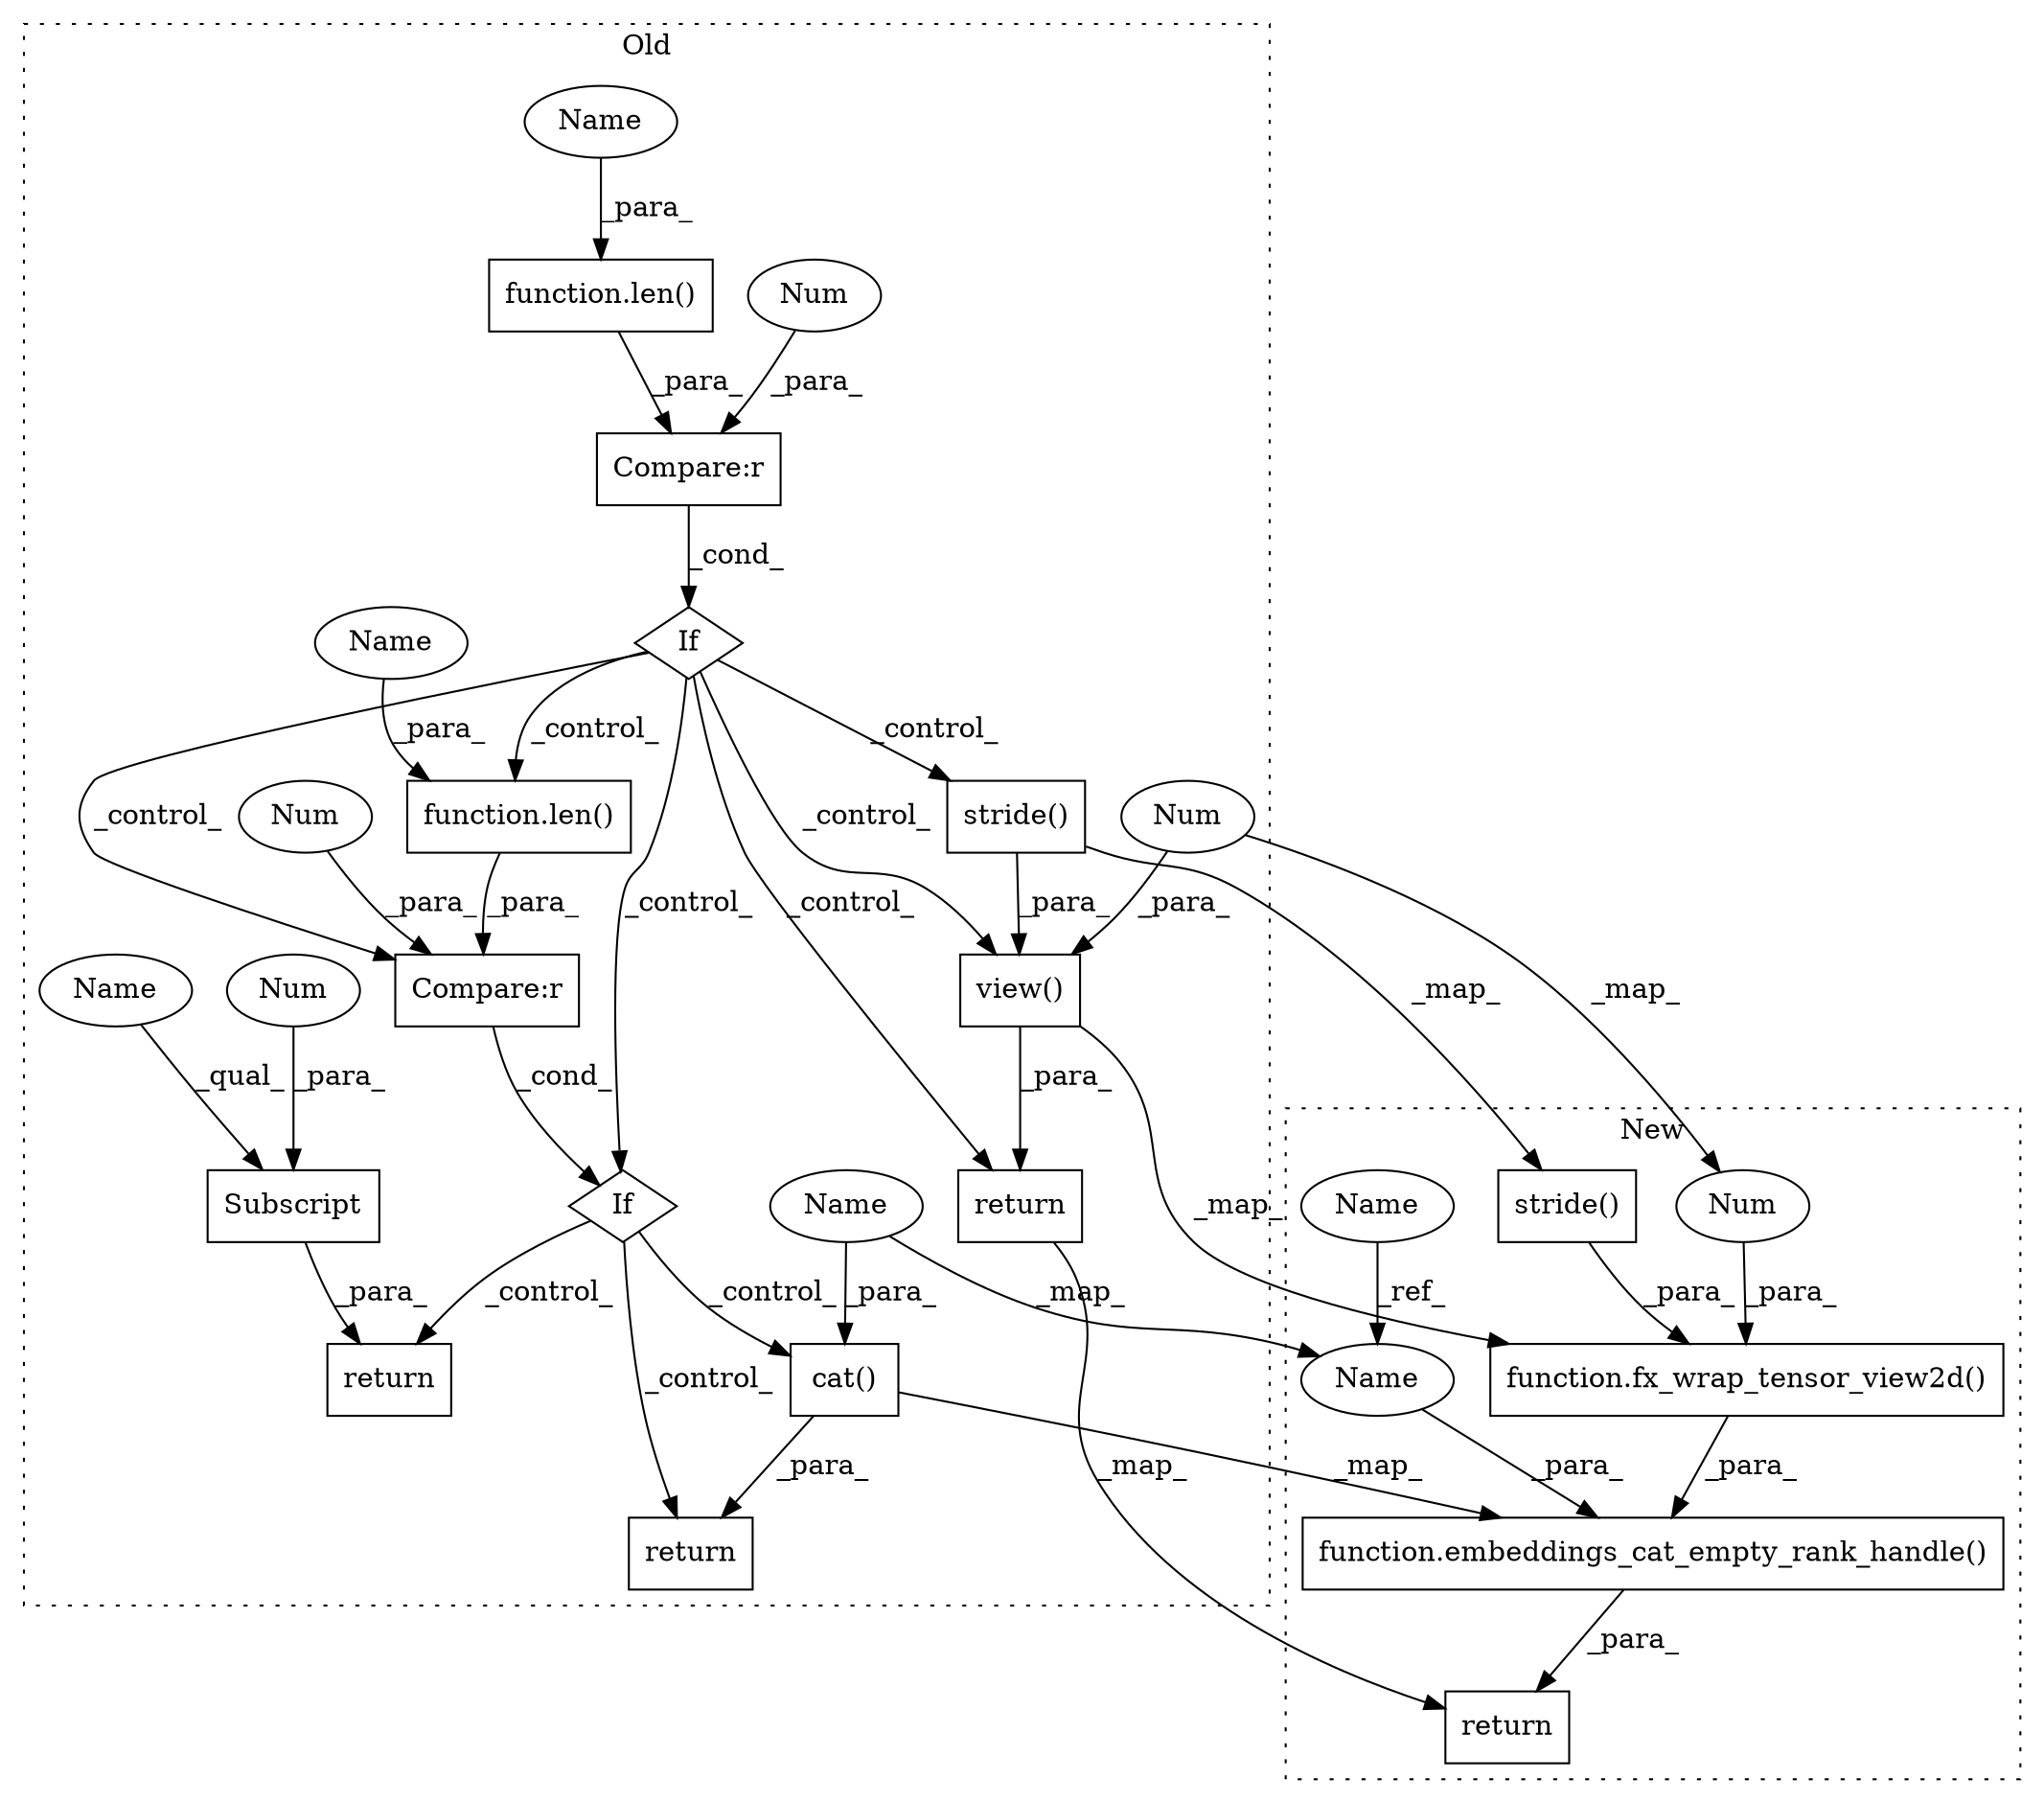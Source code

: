 digraph G {
subgraph cluster0 {
1 [label="cat()" a="75" s="20265,20285" l="10,8" shape="box"];
3 [label="If" a="96" s="20025" l="3" shape="diamond"];
4 [label="view()" a="75" s="20106,20162" l="29,1" shape="box"];
6 [label="If" a="96" s="20177" l="0" shape="diamond"];
7 [label="Compare:r" a="40" s="20028" l="20" shape="box"];
8 [label="Compare:r" a="40" s="20177" l="20" shape="box"];
9 [label="stride()" a="75" s="20135" l="24" shape="box"];
12 [label="Subscript" a="63" s="20218,0" l="13,0" shape="box"];
13 [label="Num" a="76" s="20161" l="1" shape="ellipse"];
15 [label="Num" a="76" s="20196" l="1" shape="ellipse"];
16 [label="Num" a="76" s="20229" l="1" shape="ellipse"];
17 [label="Num" a="76" s="20047" l="1" shape="ellipse"];
18 [label="return" a="93" s="20211" l="7" shape="box"];
19 [label="function.len()" a="75" s="20028,20042" l="4,1" shape="box"];
20 [label="return" a="93" s="20258" l="7" shape="box"];
21 [label="function.len()" a="75" s="20177,20191" l="4,1" shape="box"];
22 [label="return" a="93" s="20099" l="7" shape="box"];
25 [label="Name" a="87" s="20218" l="10" shape="ellipse"];
26 [label="Name" a="87" s="20275" l="10" shape="ellipse"];
27 [label="Name" a="87" s="20181" l="10" shape="ellipse"];
28 [label="Name" a="87" s="20032" l="10" shape="ellipse"];
label = "Old";
style="dotted";
}
subgraph cluster1 {
2 [label="function.embeddings_cat_empty_rank_handle()" a="75" s="20148,20293" l="46,30" shape="box"];
5 [label="function.fx_wrap_tensor_view2d()" a="75" s="20218,20292" l="22,1" shape="box"];
10 [label="stride()" a="75" s="20265" l="24" shape="box"];
11 [label="Name" a="87" s="19475" l="10" shape="ellipse"];
14 [label="Num" a="76" s="20291" l="1" shape="ellipse"];
23 [label="return" a="93" s="20141" l="7" shape="box"];
24 [label="Name" a="87" s="20194" l="10" shape="ellipse"];
label = "New";
style="dotted";
}
1 -> 2 [label="_map_"];
1 -> 20 [label="_para_"];
2 -> 23 [label="_para_"];
3 -> 22 [label="_control_"];
3 -> 8 [label="_control_"];
3 -> 4 [label="_control_"];
3 -> 6 [label="_control_"];
3 -> 9 [label="_control_"];
3 -> 21 [label="_control_"];
4 -> 22 [label="_para_"];
4 -> 5 [label="_map_"];
5 -> 2 [label="_para_"];
6 -> 1 [label="_control_"];
6 -> 20 [label="_control_"];
6 -> 18 [label="_control_"];
7 -> 3 [label="_cond_"];
8 -> 6 [label="_cond_"];
9 -> 10 [label="_map_"];
9 -> 4 [label="_para_"];
10 -> 5 [label="_para_"];
11 -> 24 [label="_ref_"];
12 -> 18 [label="_para_"];
13 -> 14 [label="_map_"];
13 -> 4 [label="_para_"];
14 -> 5 [label="_para_"];
15 -> 8 [label="_para_"];
16 -> 12 [label="_para_"];
17 -> 7 [label="_para_"];
19 -> 7 [label="_para_"];
21 -> 8 [label="_para_"];
22 -> 23 [label="_map_"];
24 -> 2 [label="_para_"];
25 -> 12 [label="_qual_"];
26 -> 1 [label="_para_"];
26 -> 24 [label="_map_"];
27 -> 21 [label="_para_"];
28 -> 19 [label="_para_"];
}